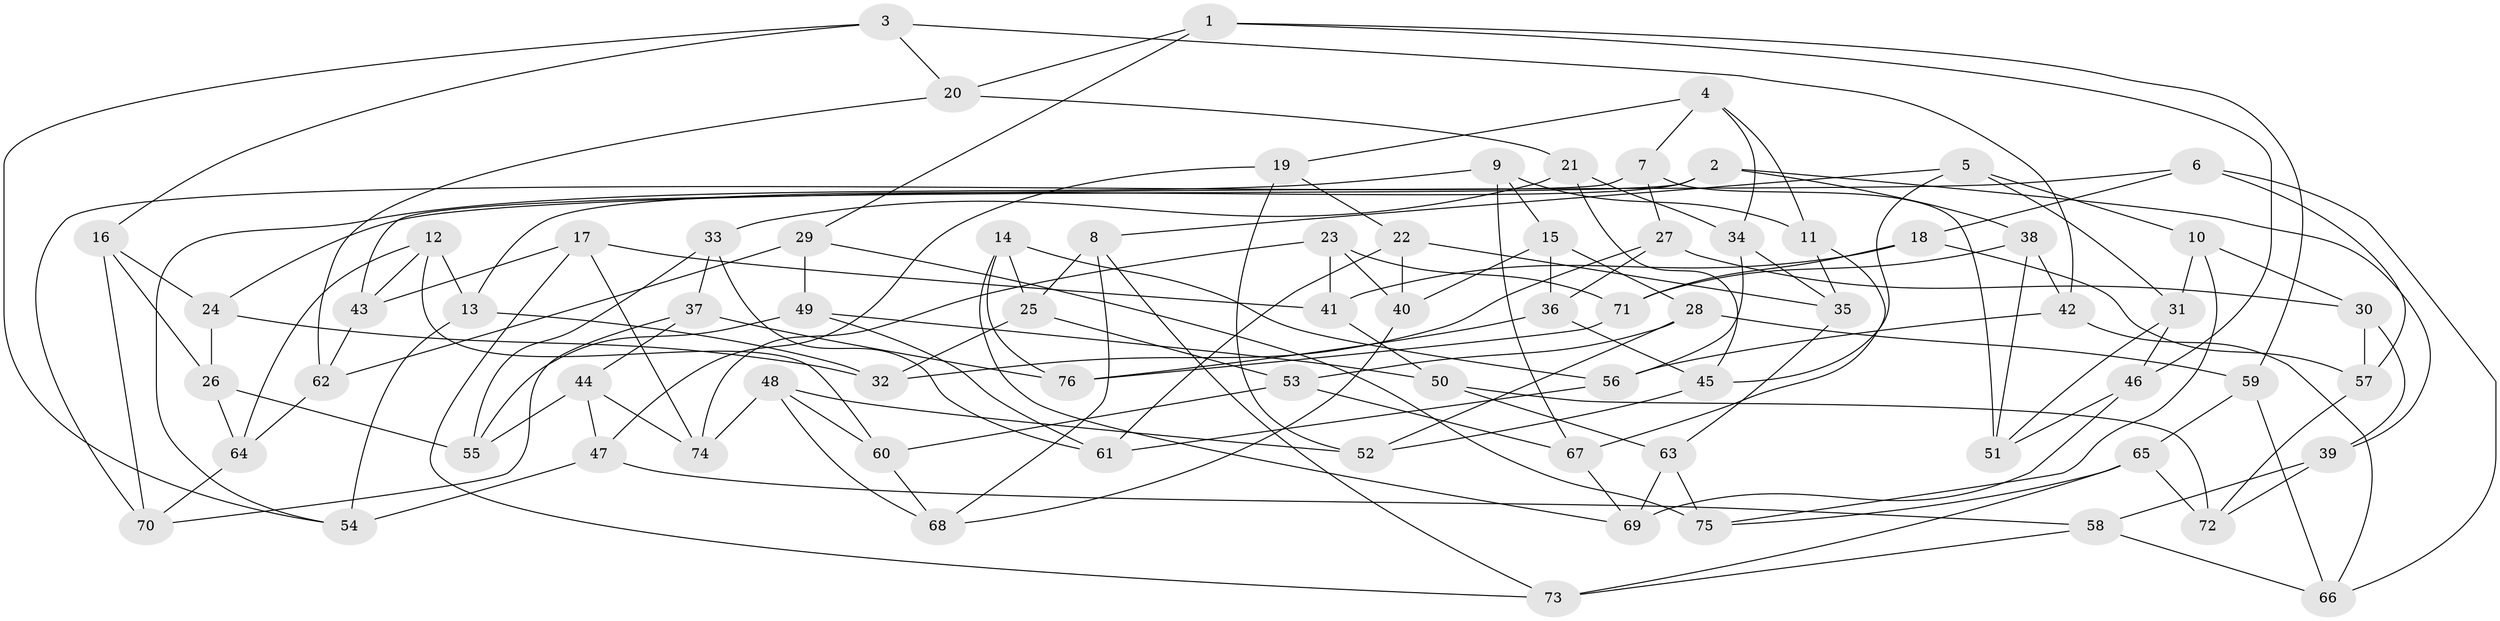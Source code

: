 // coarse degree distribution, {4: 0.5370370370370371, 5: 0.24074074074074073, 6: 0.14814814814814814, 3: 0.05555555555555555, 2: 0.018518518518518517}
// Generated by graph-tools (version 1.1) at 2025/38/03/04/25 23:38:10]
// undirected, 76 vertices, 152 edges
graph export_dot {
  node [color=gray90,style=filled];
  1;
  2;
  3;
  4;
  5;
  6;
  7;
  8;
  9;
  10;
  11;
  12;
  13;
  14;
  15;
  16;
  17;
  18;
  19;
  20;
  21;
  22;
  23;
  24;
  25;
  26;
  27;
  28;
  29;
  30;
  31;
  32;
  33;
  34;
  35;
  36;
  37;
  38;
  39;
  40;
  41;
  42;
  43;
  44;
  45;
  46;
  47;
  48;
  49;
  50;
  51;
  52;
  53;
  54;
  55;
  56;
  57;
  58;
  59;
  60;
  61;
  62;
  63;
  64;
  65;
  66;
  67;
  68;
  69;
  70;
  71;
  72;
  73;
  74;
  75;
  76;
  1 -- 46;
  1 -- 20;
  1 -- 59;
  1 -- 29;
  2 -- 13;
  2 -- 38;
  2 -- 43;
  2 -- 39;
  3 -- 20;
  3 -- 54;
  3 -- 16;
  3 -- 42;
  4 -- 34;
  4 -- 7;
  4 -- 11;
  4 -- 19;
  5 -- 31;
  5 -- 45;
  5 -- 8;
  5 -- 10;
  6 -- 66;
  6 -- 57;
  6 -- 18;
  6 -- 24;
  7 -- 51;
  7 -- 70;
  7 -- 27;
  8 -- 25;
  8 -- 73;
  8 -- 68;
  9 -- 67;
  9 -- 54;
  9 -- 11;
  9 -- 15;
  10 -- 31;
  10 -- 75;
  10 -- 30;
  11 -- 67;
  11 -- 35;
  12 -- 43;
  12 -- 60;
  12 -- 64;
  12 -- 13;
  13 -- 32;
  13 -- 54;
  14 -- 56;
  14 -- 76;
  14 -- 25;
  14 -- 69;
  15 -- 36;
  15 -- 28;
  15 -- 40;
  16 -- 26;
  16 -- 70;
  16 -- 24;
  17 -- 41;
  17 -- 74;
  17 -- 73;
  17 -- 43;
  18 -- 57;
  18 -- 41;
  18 -- 71;
  19 -- 22;
  19 -- 52;
  19 -- 47;
  20 -- 21;
  20 -- 62;
  21 -- 34;
  21 -- 33;
  21 -- 45;
  22 -- 40;
  22 -- 61;
  22 -- 35;
  23 -- 74;
  23 -- 41;
  23 -- 40;
  23 -- 71;
  24 -- 32;
  24 -- 26;
  25 -- 53;
  25 -- 32;
  26 -- 55;
  26 -- 64;
  27 -- 30;
  27 -- 36;
  27 -- 32;
  28 -- 59;
  28 -- 52;
  28 -- 53;
  29 -- 49;
  29 -- 75;
  29 -- 62;
  30 -- 39;
  30 -- 57;
  31 -- 51;
  31 -- 46;
  33 -- 61;
  33 -- 55;
  33 -- 37;
  34 -- 35;
  34 -- 56;
  35 -- 63;
  36 -- 76;
  36 -- 45;
  37 -- 70;
  37 -- 44;
  37 -- 76;
  38 -- 71;
  38 -- 51;
  38 -- 42;
  39 -- 72;
  39 -- 58;
  40 -- 68;
  41 -- 50;
  42 -- 66;
  42 -- 56;
  43 -- 62;
  44 -- 47;
  44 -- 55;
  44 -- 74;
  45 -- 52;
  46 -- 69;
  46 -- 51;
  47 -- 54;
  47 -- 58;
  48 -- 52;
  48 -- 60;
  48 -- 68;
  48 -- 74;
  49 -- 61;
  49 -- 50;
  49 -- 55;
  50 -- 72;
  50 -- 63;
  53 -- 67;
  53 -- 60;
  56 -- 61;
  57 -- 72;
  58 -- 66;
  58 -- 73;
  59 -- 66;
  59 -- 65;
  60 -- 68;
  62 -- 64;
  63 -- 69;
  63 -- 75;
  64 -- 70;
  65 -- 75;
  65 -- 73;
  65 -- 72;
  67 -- 69;
  71 -- 76;
}
